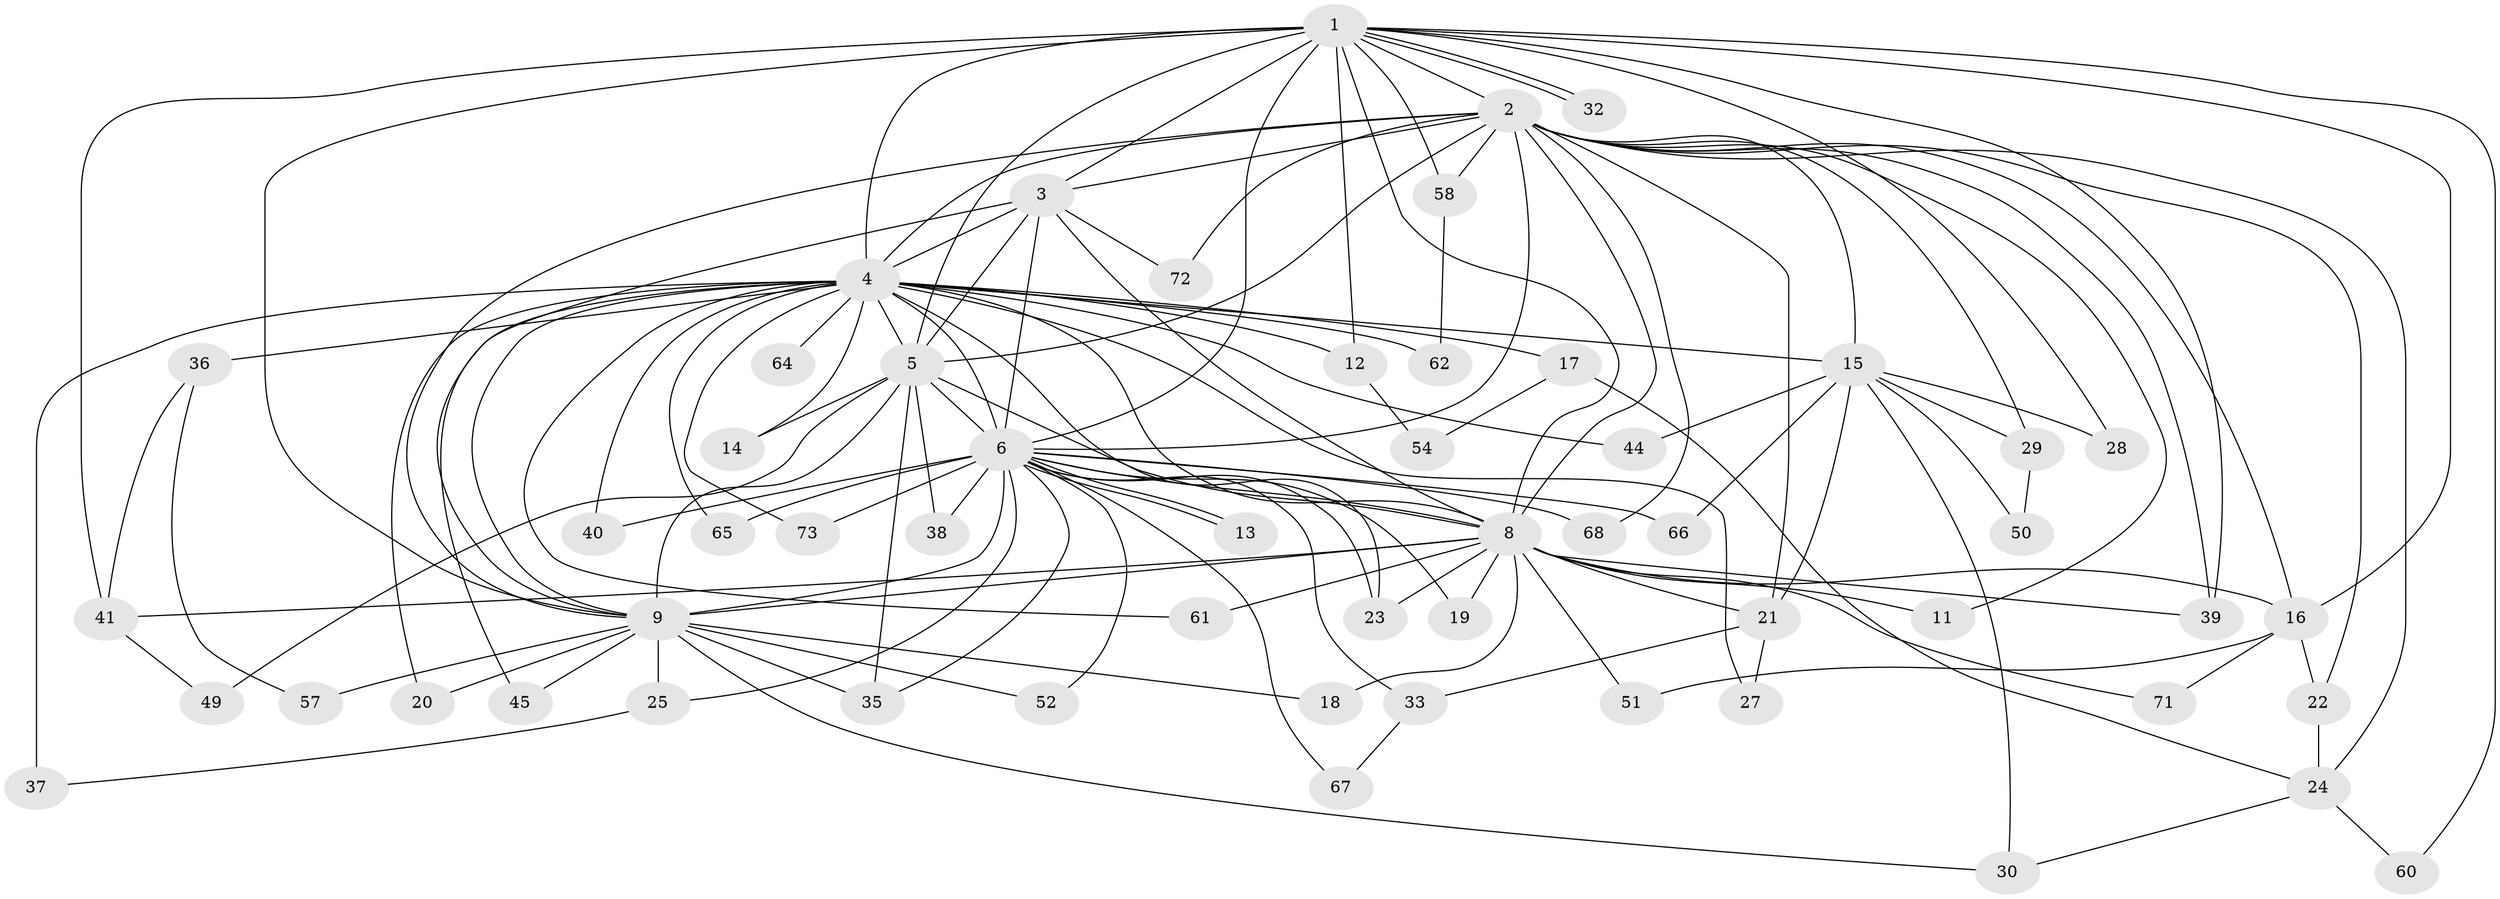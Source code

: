 // original degree distribution, {20: 0.0273972602739726, 19: 0.0136986301369863, 11: 0.0136986301369863, 27: 0.0136986301369863, 14: 0.0136986301369863, 18: 0.0273972602739726, 16: 0.0136986301369863, 15: 0.0136986301369863, 2: 0.547945205479452, 4: 0.0821917808219178, 7: 0.0136986301369863, 6: 0.0136986301369863, 5: 0.0136986301369863, 3: 0.1917808219178082}
// Generated by graph-tools (version 1.1) at 2025/41/03/06/25 10:41:37]
// undirected, 56 vertices, 129 edges
graph export_dot {
graph [start="1"]
  node [color=gray90,style=filled];
  1 [super="+34"];
  2 [super="+56"];
  3 [super="+47"];
  4 [super="+10"];
  5 [super="+59"];
  6 [super="+7"];
  8 [super="+26"];
  9 [super="+63"];
  11;
  12 [super="+31"];
  13;
  14;
  15 [super="+43"];
  16 [super="+70"];
  17;
  18;
  19;
  20;
  21 [super="+42"];
  22;
  23 [super="+48"];
  24 [super="+53"];
  25;
  27;
  28;
  29;
  30;
  32;
  33;
  35;
  36 [super="+46"];
  37 [super="+69"];
  38;
  39;
  40;
  41 [super="+55"];
  44;
  45;
  49;
  50;
  51;
  52;
  54;
  57;
  58;
  60;
  61;
  62;
  64;
  65;
  66;
  67;
  68;
  71;
  72;
  73;
  1 -- 2;
  1 -- 3;
  1 -- 4 [weight=3];
  1 -- 5;
  1 -- 6 [weight=2];
  1 -- 8;
  1 -- 9;
  1 -- 12 [weight=2];
  1 -- 28;
  1 -- 32;
  1 -- 32;
  1 -- 39;
  1 -- 58;
  1 -- 60;
  1 -- 41;
  1 -- 16;
  2 -- 3;
  2 -- 4 [weight=2];
  2 -- 5;
  2 -- 6 [weight=2];
  2 -- 8;
  2 -- 9;
  2 -- 11;
  2 -- 15;
  2 -- 16;
  2 -- 21;
  2 -- 22;
  2 -- 24;
  2 -- 29;
  2 -- 58;
  2 -- 72;
  2 -- 68;
  2 -- 39;
  3 -- 4 [weight=2];
  3 -- 5;
  3 -- 6 [weight=3];
  3 -- 8;
  3 -- 9;
  3 -- 72;
  4 -- 5 [weight=2];
  4 -- 6 [weight=4];
  4 -- 8 [weight=3];
  4 -- 9 [weight=2];
  4 -- 14;
  4 -- 17 [weight=2];
  4 -- 20;
  4 -- 27;
  4 -- 36 [weight=3];
  4 -- 37 [weight=2];
  4 -- 40;
  4 -- 44;
  4 -- 45;
  4 -- 61;
  4 -- 62;
  4 -- 64 [weight=2];
  4 -- 65;
  4 -- 73;
  4 -- 12;
  4 -- 15;
  4 -- 23;
  5 -- 6 [weight=2];
  5 -- 8;
  5 -- 9 [weight=2];
  5 -- 14;
  5 -- 35;
  5 -- 38;
  5 -- 49;
  6 -- 8 [weight=2];
  6 -- 9 [weight=2];
  6 -- 13;
  6 -- 13;
  6 -- 25;
  6 -- 38;
  6 -- 52;
  6 -- 65;
  6 -- 73;
  6 -- 23;
  6 -- 66;
  6 -- 67;
  6 -- 68;
  6 -- 19;
  6 -- 33;
  6 -- 35;
  6 -- 40;
  8 -- 9;
  8 -- 11;
  8 -- 16;
  8 -- 18;
  8 -- 19;
  8 -- 23;
  8 -- 39;
  8 -- 51;
  8 -- 61;
  8 -- 71;
  8 -- 21;
  8 -- 41;
  9 -- 18;
  9 -- 20;
  9 -- 25;
  9 -- 30;
  9 -- 45;
  9 -- 52;
  9 -- 57;
  9 -- 35;
  12 -- 54;
  15 -- 21;
  15 -- 28;
  15 -- 29;
  15 -- 44;
  15 -- 50;
  15 -- 66;
  15 -- 30;
  16 -- 22;
  16 -- 51;
  16 -- 71;
  17 -- 54;
  17 -- 24;
  21 -- 27;
  21 -- 33;
  22 -- 24;
  24 -- 30;
  24 -- 60;
  25 -- 37;
  29 -- 50;
  33 -- 67;
  36 -- 41;
  36 -- 57;
  41 -- 49;
  58 -- 62;
}
